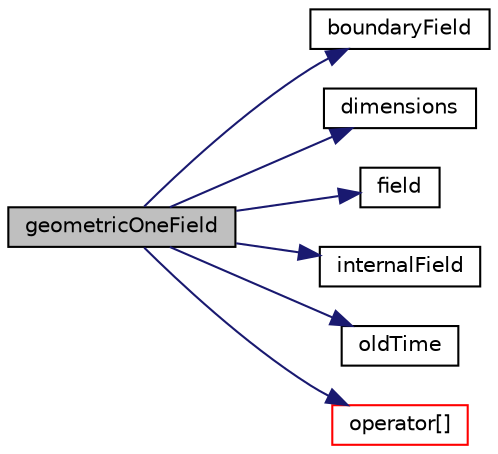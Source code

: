 digraph "geometricOneField"
{
  bgcolor="transparent";
  edge [fontname="Helvetica",fontsize="10",labelfontname="Helvetica",labelfontsize="10"];
  node [fontname="Helvetica",fontsize="10",shape=record];
  rankdir="LR";
  Node1 [label="geometricOneField",height=0.2,width=0.4,color="black", fillcolor="grey75", style="filled", fontcolor="black"];
  Node1 -> Node2 [color="midnightblue",fontsize="10",style="solid",fontname="Helvetica"];
  Node2 [label="boundaryField",height=0.2,width=0.4,color="black",URL="$a00936.html#aaa7480db03408b594cbda44536e8b543"];
  Node1 -> Node3 [color="midnightblue",fontsize="10",style="solid",fontname="Helvetica"];
  Node3 [label="dimensions",height=0.2,width=0.4,color="black",URL="$a00936.html#a6098093e7de06370342a85cfae8b31f5"];
  Node1 -> Node4 [color="midnightblue",fontsize="10",style="solid",fontname="Helvetica"];
  Node4 [label="field",height=0.2,width=0.4,color="black",URL="$a00936.html#a90b2410a27092cda408590eaa3b57f8c"];
  Node1 -> Node5 [color="midnightblue",fontsize="10",style="solid",fontname="Helvetica"];
  Node5 [label="internalField",height=0.2,width=0.4,color="black",URL="$a00936.html#af449140839a7dd3dc28ec447b22e9679"];
  Node1 -> Node6 [color="midnightblue",fontsize="10",style="solid",fontname="Helvetica"];
  Node6 [label="oldTime",height=0.2,width=0.4,color="black",URL="$a00936.html#a823ac6ba0c0d49bda81266c19c9537d7"];
  Node1 -> Node7 [color="midnightblue",fontsize="10",style="solid",fontname="Helvetica"];
  Node7 [label="operator[]",height=0.2,width=0.4,color="red",URL="$a00936.html#aad169ab916a039635f1cb3c8848d4c89"];
}
